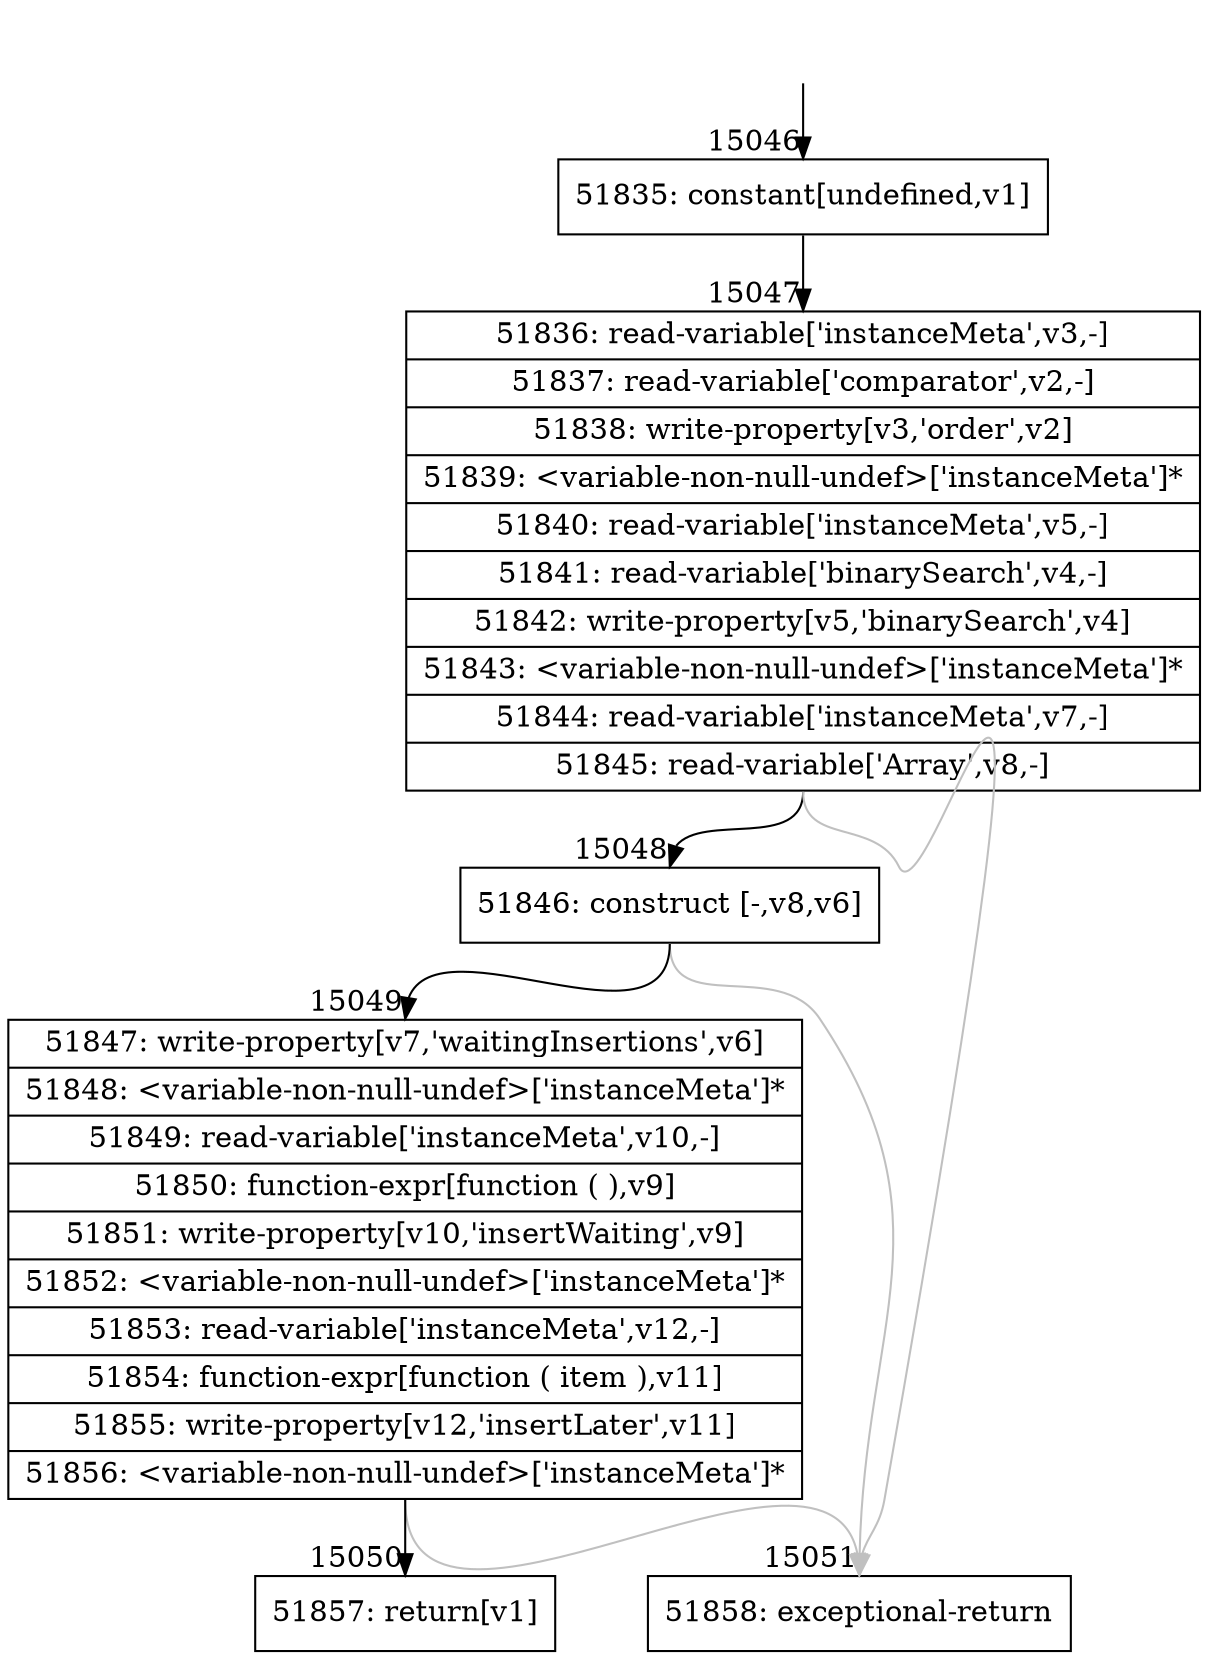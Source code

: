 digraph {
rankdir="TD"
BB_entry1266[shape=none,label=""];
BB_entry1266 -> BB15046 [tailport=s, headport=n, headlabel="    15046"]
BB15046 [shape=record label="{51835: constant[undefined,v1]}" ] 
BB15046 -> BB15047 [tailport=s, headport=n, headlabel="      15047"]
BB15047 [shape=record label="{51836: read-variable['instanceMeta',v3,-]|51837: read-variable['comparator',v2,-]|51838: write-property[v3,'order',v2]|51839: \<variable-non-null-undef\>['instanceMeta']*|51840: read-variable['instanceMeta',v5,-]|51841: read-variable['binarySearch',v4,-]|51842: write-property[v5,'binarySearch',v4]|51843: \<variable-non-null-undef\>['instanceMeta']*|51844: read-variable['instanceMeta',v7,-]|51845: read-variable['Array',v8,-]}" ] 
BB15047 -> BB15048 [tailport=s, headport=n, headlabel="      15048"]
BB15047 -> BB15051 [tailport=s, headport=n, color=gray, headlabel="      15051"]
BB15048 [shape=record label="{51846: construct [-,v8,v6]}" ] 
BB15048 -> BB15049 [tailport=s, headport=n, headlabel="      15049"]
BB15048 -> BB15051 [tailport=s, headport=n, color=gray]
BB15049 [shape=record label="{51847: write-property[v7,'waitingInsertions',v6]|51848: \<variable-non-null-undef\>['instanceMeta']*|51849: read-variable['instanceMeta',v10,-]|51850: function-expr[function ( ),v9]|51851: write-property[v10,'insertWaiting',v9]|51852: \<variable-non-null-undef\>['instanceMeta']*|51853: read-variable['instanceMeta',v12,-]|51854: function-expr[function ( item ),v11]|51855: write-property[v12,'insertLater',v11]|51856: \<variable-non-null-undef\>['instanceMeta']*}" ] 
BB15049 -> BB15050 [tailport=s, headport=n, headlabel="      15050"]
BB15049 -> BB15051 [tailport=s, headport=n, color=gray]
BB15050 [shape=record label="{51857: return[v1]}" ] 
BB15051 [shape=record label="{51858: exceptional-return}" ] 
//#$~ 27750
}
